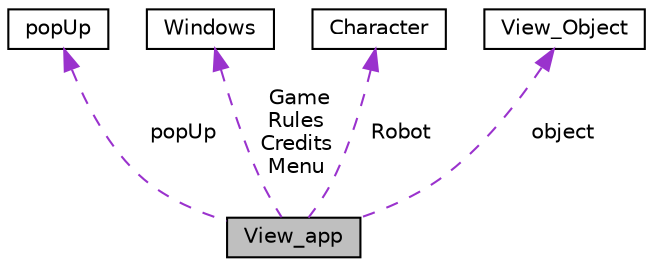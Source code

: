 digraph "View_app"
{
 // LATEX_PDF_SIZE
  edge [fontname="Helvetica",fontsize="10",labelfontname="Helvetica",labelfontsize="10"];
  node [fontname="Helvetica",fontsize="10",shape=record];
  Node1 [label="View_app",height=0.2,width=0.4,color="black", fillcolor="grey75", style="filled", fontcolor="black",tooltip=" "];
  Node2 -> Node1 [dir="back",color="darkorchid3",fontsize="10",style="dashed",label=" popUp" ,fontname="Helvetica"];
  Node2 [label="popUp",height=0.2,width=0.4,color="black", fillcolor="white", style="filled",URL="$structpop_up.html",tooltip=" "];
  Node3 -> Node1 [dir="back",color="darkorchid3",fontsize="10",style="dashed",label=" Game\nRules\nCredits\nMenu" ,fontname="Helvetica"];
  Node3 [label="Windows",height=0.2,width=0.4,color="black", fillcolor="white", style="filled",URL="$struct_windows.html",tooltip=" "];
  Node4 -> Node1 [dir="back",color="darkorchid3",fontsize="10",style="dashed",label=" Robot" ,fontname="Helvetica"];
  Node4 [label="Character",height=0.2,width=0.4,color="black", fillcolor="white", style="filled",URL="$struct_character.html",tooltip=" "];
  Node5 -> Node1 [dir="back",color="darkorchid3",fontsize="10",style="dashed",label=" object" ,fontname="Helvetica"];
  Node5 [label="View_Object",height=0.2,width=0.4,color="black", fillcolor="white", style="filled",URL="$struct_view___object.html",tooltip=" "];
}
